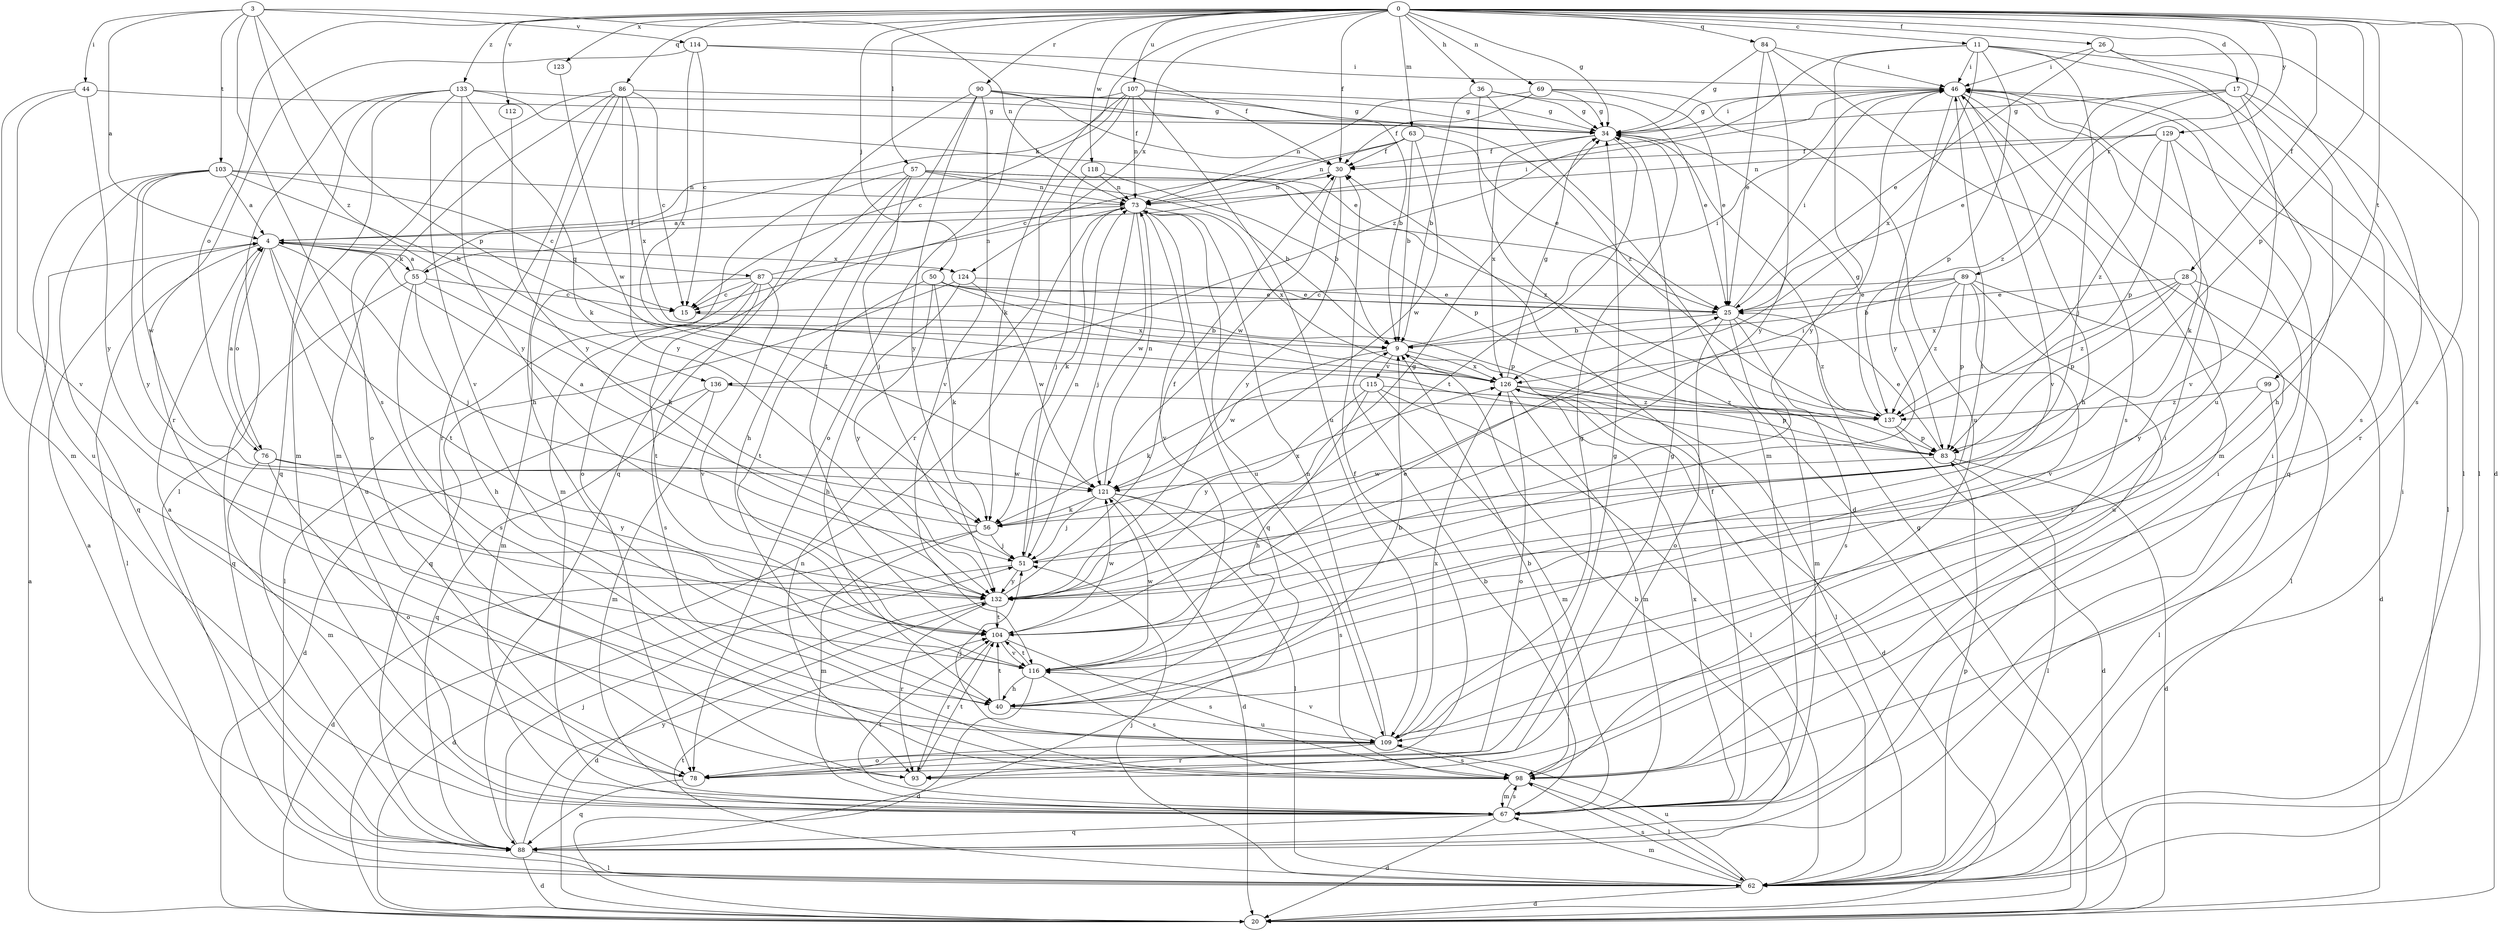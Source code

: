 strict digraph  {
0;
3;
4;
9;
11;
15;
17;
20;
25;
26;
28;
30;
34;
36;
40;
44;
46;
50;
51;
55;
56;
57;
62;
63;
67;
69;
73;
76;
78;
83;
84;
86;
87;
88;
89;
90;
93;
98;
99;
103;
104;
107;
109;
112;
114;
115;
116;
118;
121;
123;
124;
126;
129;
132;
133;
136;
137;
0 -> 11  [label=c];
0 -> 17  [label=d];
0 -> 20  [label=d];
0 -> 26  [label=f];
0 -> 28  [label=f];
0 -> 30  [label=f];
0 -> 34  [label=g];
0 -> 36  [label=h];
0 -> 50  [label=j];
0 -> 55  [label=k];
0 -> 57  [label=l];
0 -> 63  [label=m];
0 -> 69  [label=n];
0 -> 76  [label=o];
0 -> 83  [label=p];
0 -> 84  [label=q];
0 -> 86  [label=q];
0 -> 89  [label=r];
0 -> 90  [label=r];
0 -> 98  [label=s];
0 -> 99  [label=t];
0 -> 107  [label=u];
0 -> 112  [label=v];
0 -> 118  [label=w];
0 -> 123  [label=x];
0 -> 124  [label=x];
0 -> 129  [label=y];
0 -> 133  [label=z];
3 -> 4  [label=a];
3 -> 44  [label=i];
3 -> 73  [label=n];
3 -> 83  [label=p];
3 -> 98  [label=s];
3 -> 103  [label=t];
3 -> 114  [label=v];
3 -> 136  [label=z];
4 -> 46  [label=i];
4 -> 51  [label=j];
4 -> 55  [label=k];
4 -> 62  [label=l];
4 -> 76  [label=o];
4 -> 87  [label=q];
4 -> 104  [label=t];
4 -> 109  [label=u];
4 -> 124  [label=x];
9 -> 46  [label=i];
9 -> 62  [label=l];
9 -> 115  [label=v];
9 -> 121  [label=w];
9 -> 126  [label=x];
11 -> 46  [label=i];
11 -> 51  [label=j];
11 -> 62  [label=l];
11 -> 83  [label=p];
11 -> 98  [label=s];
11 -> 126  [label=x];
11 -> 132  [label=y];
11 -> 136  [label=z];
15 -> 9  [label=b];
17 -> 25  [label=e];
17 -> 34  [label=g];
17 -> 40  [label=h];
17 -> 93  [label=r];
17 -> 116  [label=v];
17 -> 137  [label=z];
20 -> 4  [label=a];
20 -> 34  [label=g];
20 -> 73  [label=n];
25 -> 9  [label=b];
25 -> 46  [label=i];
25 -> 67  [label=m];
25 -> 78  [label=o];
25 -> 98  [label=s];
25 -> 137  [label=z];
26 -> 25  [label=e];
26 -> 46  [label=i];
26 -> 62  [label=l];
26 -> 109  [label=u];
28 -> 20  [label=d];
28 -> 25  [label=e];
28 -> 83  [label=p];
28 -> 126  [label=x];
28 -> 132  [label=y];
28 -> 137  [label=z];
30 -> 73  [label=n];
30 -> 121  [label=w];
30 -> 132  [label=y];
34 -> 30  [label=f];
34 -> 46  [label=i];
34 -> 104  [label=t];
34 -> 126  [label=x];
36 -> 9  [label=b];
36 -> 20  [label=d];
36 -> 25  [label=e];
36 -> 34  [label=g];
36 -> 67  [label=m];
40 -> 9  [label=b];
40 -> 104  [label=t];
40 -> 109  [label=u];
44 -> 34  [label=g];
44 -> 67  [label=m];
44 -> 116  [label=v];
44 -> 132  [label=y];
46 -> 34  [label=g];
46 -> 40  [label=h];
46 -> 67  [label=m];
46 -> 88  [label=q];
46 -> 116  [label=v];
46 -> 132  [label=y];
50 -> 25  [label=e];
50 -> 56  [label=k];
50 -> 83  [label=p];
50 -> 104  [label=t];
50 -> 126  [label=x];
50 -> 132  [label=y];
51 -> 20  [label=d];
51 -> 46  [label=i];
51 -> 73  [label=n];
51 -> 132  [label=y];
55 -> 4  [label=a];
55 -> 15  [label=c];
55 -> 30  [label=f];
55 -> 40  [label=h];
55 -> 56  [label=k];
55 -> 88  [label=q];
55 -> 98  [label=s];
56 -> 4  [label=a];
56 -> 20  [label=d];
56 -> 51  [label=j];
56 -> 67  [label=m];
56 -> 126  [label=x];
57 -> 9  [label=b];
57 -> 40  [label=h];
57 -> 51  [label=j];
57 -> 67  [label=m];
57 -> 73  [label=n];
57 -> 78  [label=o];
57 -> 83  [label=p];
57 -> 137  [label=z];
62 -> 20  [label=d];
62 -> 46  [label=i];
62 -> 51  [label=j];
62 -> 67  [label=m];
62 -> 83  [label=p];
62 -> 98  [label=s];
62 -> 104  [label=t];
62 -> 109  [label=u];
63 -> 9  [label=b];
63 -> 15  [label=c];
63 -> 25  [label=e];
63 -> 30  [label=f];
63 -> 73  [label=n];
63 -> 121  [label=w];
67 -> 9  [label=b];
67 -> 20  [label=d];
67 -> 30  [label=f];
67 -> 46  [label=i];
67 -> 88  [label=q];
67 -> 98  [label=s];
67 -> 104  [label=t];
67 -> 126  [label=x];
69 -> 25  [label=e];
69 -> 30  [label=f];
69 -> 34  [label=g];
69 -> 73  [label=n];
69 -> 109  [label=u];
73 -> 4  [label=a];
73 -> 51  [label=j];
73 -> 56  [label=k];
73 -> 88  [label=q];
73 -> 109  [label=u];
73 -> 116  [label=v];
73 -> 121  [label=w];
73 -> 126  [label=x];
76 -> 4  [label=a];
76 -> 67  [label=m];
76 -> 78  [label=o];
76 -> 121  [label=w];
76 -> 132  [label=y];
78 -> 4  [label=a];
78 -> 30  [label=f];
78 -> 34  [label=g];
78 -> 88  [label=q];
83 -> 20  [label=d];
83 -> 25  [label=e];
83 -> 62  [label=l];
83 -> 121  [label=w];
84 -> 25  [label=e];
84 -> 34  [label=g];
84 -> 46  [label=i];
84 -> 98  [label=s];
84 -> 132  [label=y];
86 -> 15  [label=c];
86 -> 34  [label=g];
86 -> 40  [label=h];
86 -> 67  [label=m];
86 -> 78  [label=o];
86 -> 93  [label=r];
86 -> 126  [label=x];
86 -> 132  [label=y];
87 -> 15  [label=c];
87 -> 25  [label=e];
87 -> 62  [label=l];
87 -> 67  [label=m];
87 -> 73  [label=n];
87 -> 98  [label=s];
87 -> 104  [label=t];
87 -> 116  [label=v];
88 -> 4  [label=a];
88 -> 9  [label=b];
88 -> 20  [label=d];
88 -> 46  [label=i];
88 -> 51  [label=j];
88 -> 62  [label=l];
88 -> 132  [label=y];
89 -> 9  [label=b];
89 -> 15  [label=c];
89 -> 25  [label=e];
89 -> 62  [label=l];
89 -> 83  [label=p];
89 -> 109  [label=u];
89 -> 116  [label=v];
89 -> 137  [label=z];
90 -> 30  [label=f];
90 -> 34  [label=g];
90 -> 88  [label=q];
90 -> 104  [label=t];
90 -> 116  [label=v];
90 -> 132  [label=y];
90 -> 137  [label=z];
93 -> 34  [label=g];
93 -> 104  [label=t];
98 -> 9  [label=b];
98 -> 46  [label=i];
98 -> 62  [label=l];
98 -> 67  [label=m];
99 -> 62  [label=l];
99 -> 104  [label=t];
99 -> 137  [label=z];
103 -> 4  [label=a];
103 -> 9  [label=b];
103 -> 15  [label=c];
103 -> 73  [label=n];
103 -> 88  [label=q];
103 -> 109  [label=u];
103 -> 121  [label=w];
103 -> 132  [label=y];
104 -> 25  [label=e];
104 -> 46  [label=i];
104 -> 93  [label=r];
104 -> 98  [label=s];
104 -> 116  [label=v];
104 -> 121  [label=w];
107 -> 9  [label=b];
107 -> 15  [label=c];
107 -> 34  [label=g];
107 -> 56  [label=k];
107 -> 73  [label=n];
107 -> 78  [label=o];
107 -> 93  [label=r];
107 -> 109  [label=u];
109 -> 34  [label=g];
109 -> 51  [label=j];
109 -> 73  [label=n];
109 -> 78  [label=o];
109 -> 93  [label=r];
109 -> 98  [label=s];
109 -> 116  [label=v];
109 -> 126  [label=x];
112 -> 132  [label=y];
114 -> 15  [label=c];
114 -> 30  [label=f];
114 -> 46  [label=i];
114 -> 93  [label=r];
114 -> 126  [label=x];
115 -> 40  [label=h];
115 -> 56  [label=k];
115 -> 62  [label=l];
115 -> 67  [label=m];
115 -> 132  [label=y];
115 -> 137  [label=z];
116 -> 20  [label=d];
116 -> 40  [label=h];
116 -> 98  [label=s];
116 -> 104  [label=t];
116 -> 121  [label=w];
118 -> 9  [label=b];
118 -> 51  [label=j];
118 -> 73  [label=n];
121 -> 20  [label=d];
121 -> 51  [label=j];
121 -> 56  [label=k];
121 -> 62  [label=l];
121 -> 73  [label=n];
121 -> 98  [label=s];
123 -> 121  [label=w];
124 -> 25  [label=e];
124 -> 40  [label=h];
124 -> 88  [label=q];
124 -> 121  [label=w];
126 -> 20  [label=d];
126 -> 34  [label=g];
126 -> 62  [label=l];
126 -> 67  [label=m];
126 -> 78  [label=o];
126 -> 83  [label=p];
126 -> 137  [label=z];
129 -> 30  [label=f];
129 -> 56  [label=k];
129 -> 62  [label=l];
129 -> 73  [label=n];
129 -> 83  [label=p];
129 -> 137  [label=z];
132 -> 20  [label=d];
132 -> 30  [label=f];
132 -> 34  [label=g];
132 -> 93  [label=r];
132 -> 104  [label=t];
133 -> 25  [label=e];
133 -> 34  [label=g];
133 -> 56  [label=k];
133 -> 62  [label=l];
133 -> 67  [label=m];
133 -> 88  [label=q];
133 -> 116  [label=v];
133 -> 132  [label=y];
136 -> 20  [label=d];
136 -> 67  [label=m];
136 -> 88  [label=q];
136 -> 137  [label=z];
137 -> 20  [label=d];
137 -> 34  [label=g];
137 -> 83  [label=p];
}
